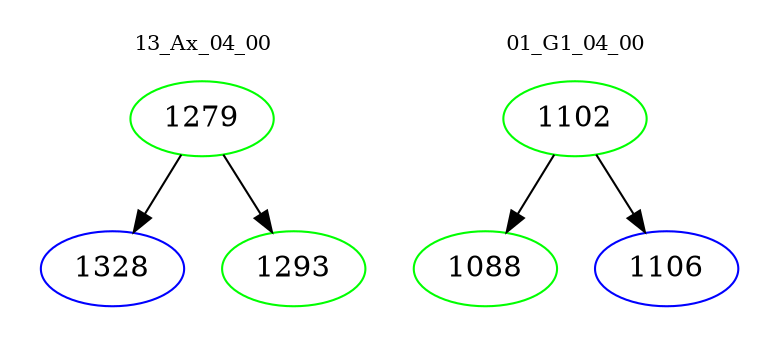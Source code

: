 digraph{
subgraph cluster_0 {
color = white
label = "13_Ax_04_00";
fontsize=10;
T0_1279 [label="1279", color="green"]
T0_1279 -> T0_1328 [color="black"]
T0_1328 [label="1328", color="blue"]
T0_1279 -> T0_1293 [color="black"]
T0_1293 [label="1293", color="green"]
}
subgraph cluster_1 {
color = white
label = "01_G1_04_00";
fontsize=10;
T1_1102 [label="1102", color="green"]
T1_1102 -> T1_1088 [color="black"]
T1_1088 [label="1088", color="green"]
T1_1102 -> T1_1106 [color="black"]
T1_1106 [label="1106", color="blue"]
}
}
